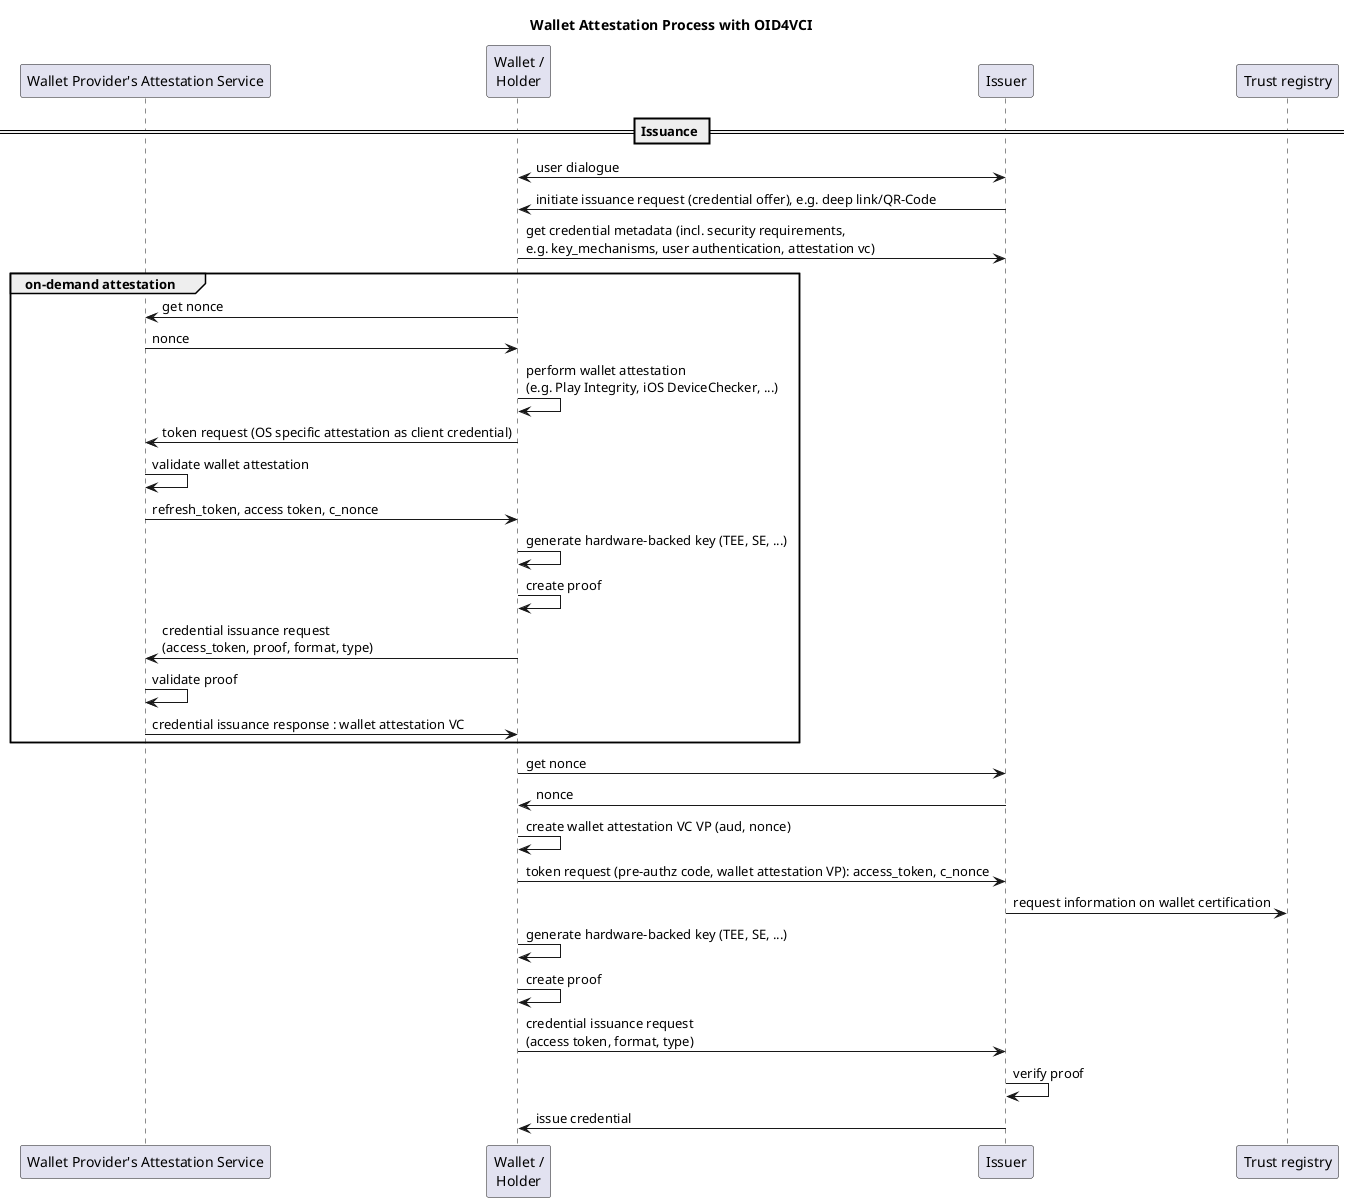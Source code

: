 @startuml img/uml.png

skinparam monochrome false
skinparam shadowing false

title Wallet Attestation Process with OID4VCI

participant ce as "Wallet Provider's Attestation Service"
participant wa as "Wallet /\nHolder"
participant is as "Issuer"
participant tr as "Trust registry"

== Issuance ==
is <->  wa: user dialogue
is -> wa: initiate issuance request (credential offer), e.g. deep link/QR-Code
wa -> is: get credential metadata (incl. security requirements, \ne.g. key_mechanisms, user authentication, attestation vc)
group on-demand attestation
    wa -> ce : get nonce
    ce -> wa : nonce
    wa -> wa : perform wallet attestation\n(e.g. Play Integrity, iOS DeviceChecker, ...)
    wa -> ce : token request (OS specific attestation as client credential)
    ce -> ce : validate wallet attestation
    ce -> wa : refresh_token, access token, c_nonce
    wa -> wa : generate hardware-backed key (TEE, SE, ...)
    wa -> wa : create proof
    wa -> ce : credential issuance request\n(access_token, proof, format, type)
    ce -> ce : validate proof
    ce -> wa : credential issuance response : wallet attestation VC
end
wa -> is : get nonce
is -> wa : nonce
wa -> wa: create wallet attestation VC VP (aud, nonce)
wa -> is: token request (pre-authz code, wallet attestation VP): access_token, c_nonce
is -> tr : request information on wallet certification
wa -> wa : generate hardware-backed key (TEE, SE, ...)
wa -> wa: create proof 
wa -> is : credential issuance request\n(access token, format, type)
is -> is : verify proof

is -> wa : issue credential 
@enduml